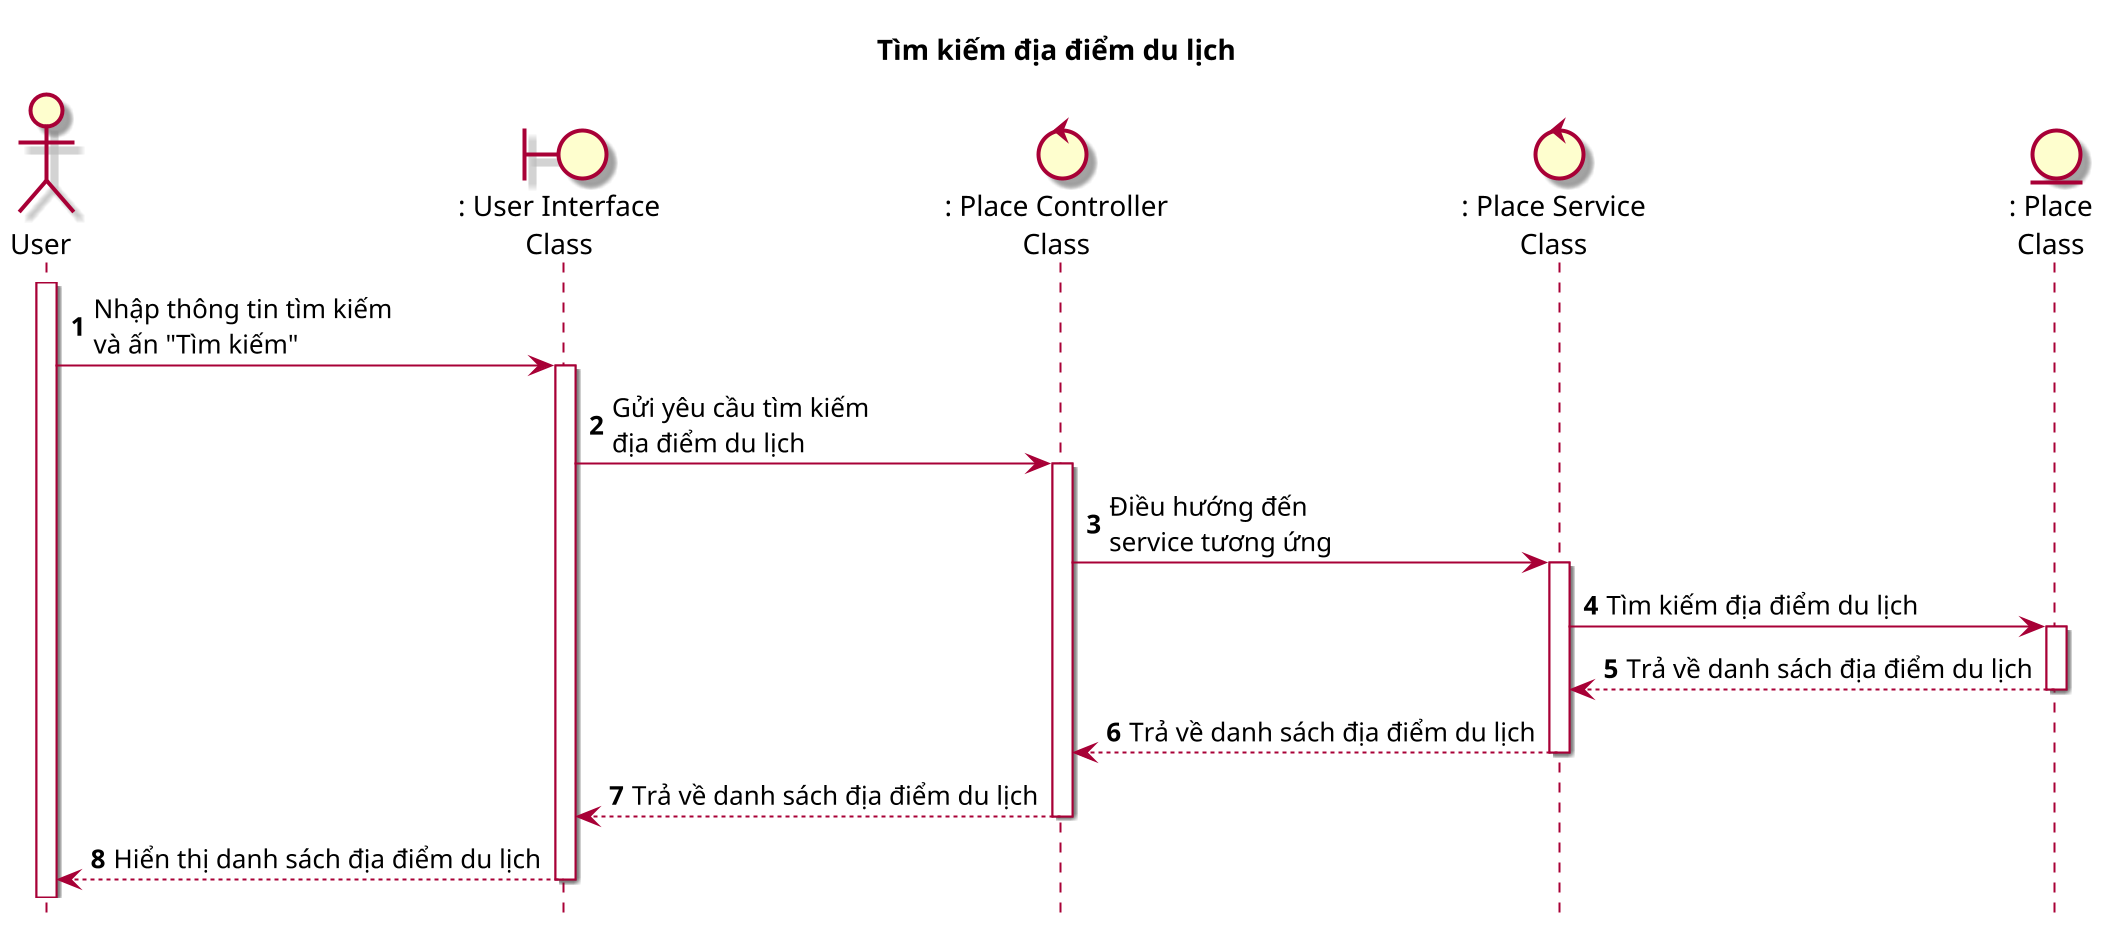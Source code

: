 @startuml SeachPlace

    title Tìm kiếm địa điểm du lịch

    skin rose
    scale 2
    hide footbox

    actor User as user
    boundary ": User Interface\nClass" as ui
    control ": Place Controller\nClass" as pc
    control ": Place Service\nClass" as ps
    entity ": Place\nClass" as p

    autonumber
    user++
    user -> ui++ : Nhập thông tin tìm kiếm\nvà ấn "Tìm kiếm"
    ui -> pc++ : Gửi yêu cầu tìm kiếm\nđịa điểm du lịch
    pc -> ps++ : Điều hướng đến\nservice tương ứng
    ps -> p++ : Tìm kiếm địa điểm du lịch
    p --> ps-- : Trả về danh sách địa điểm du lịch
    ps --> pc-- : Trả về danh sách địa điểm du lịch
    pc --> ui-- : Trả về danh sách địa điểm du lịch
    ui --> user-- : Hiển thị danh sách địa điểm du lịch

@enduml
